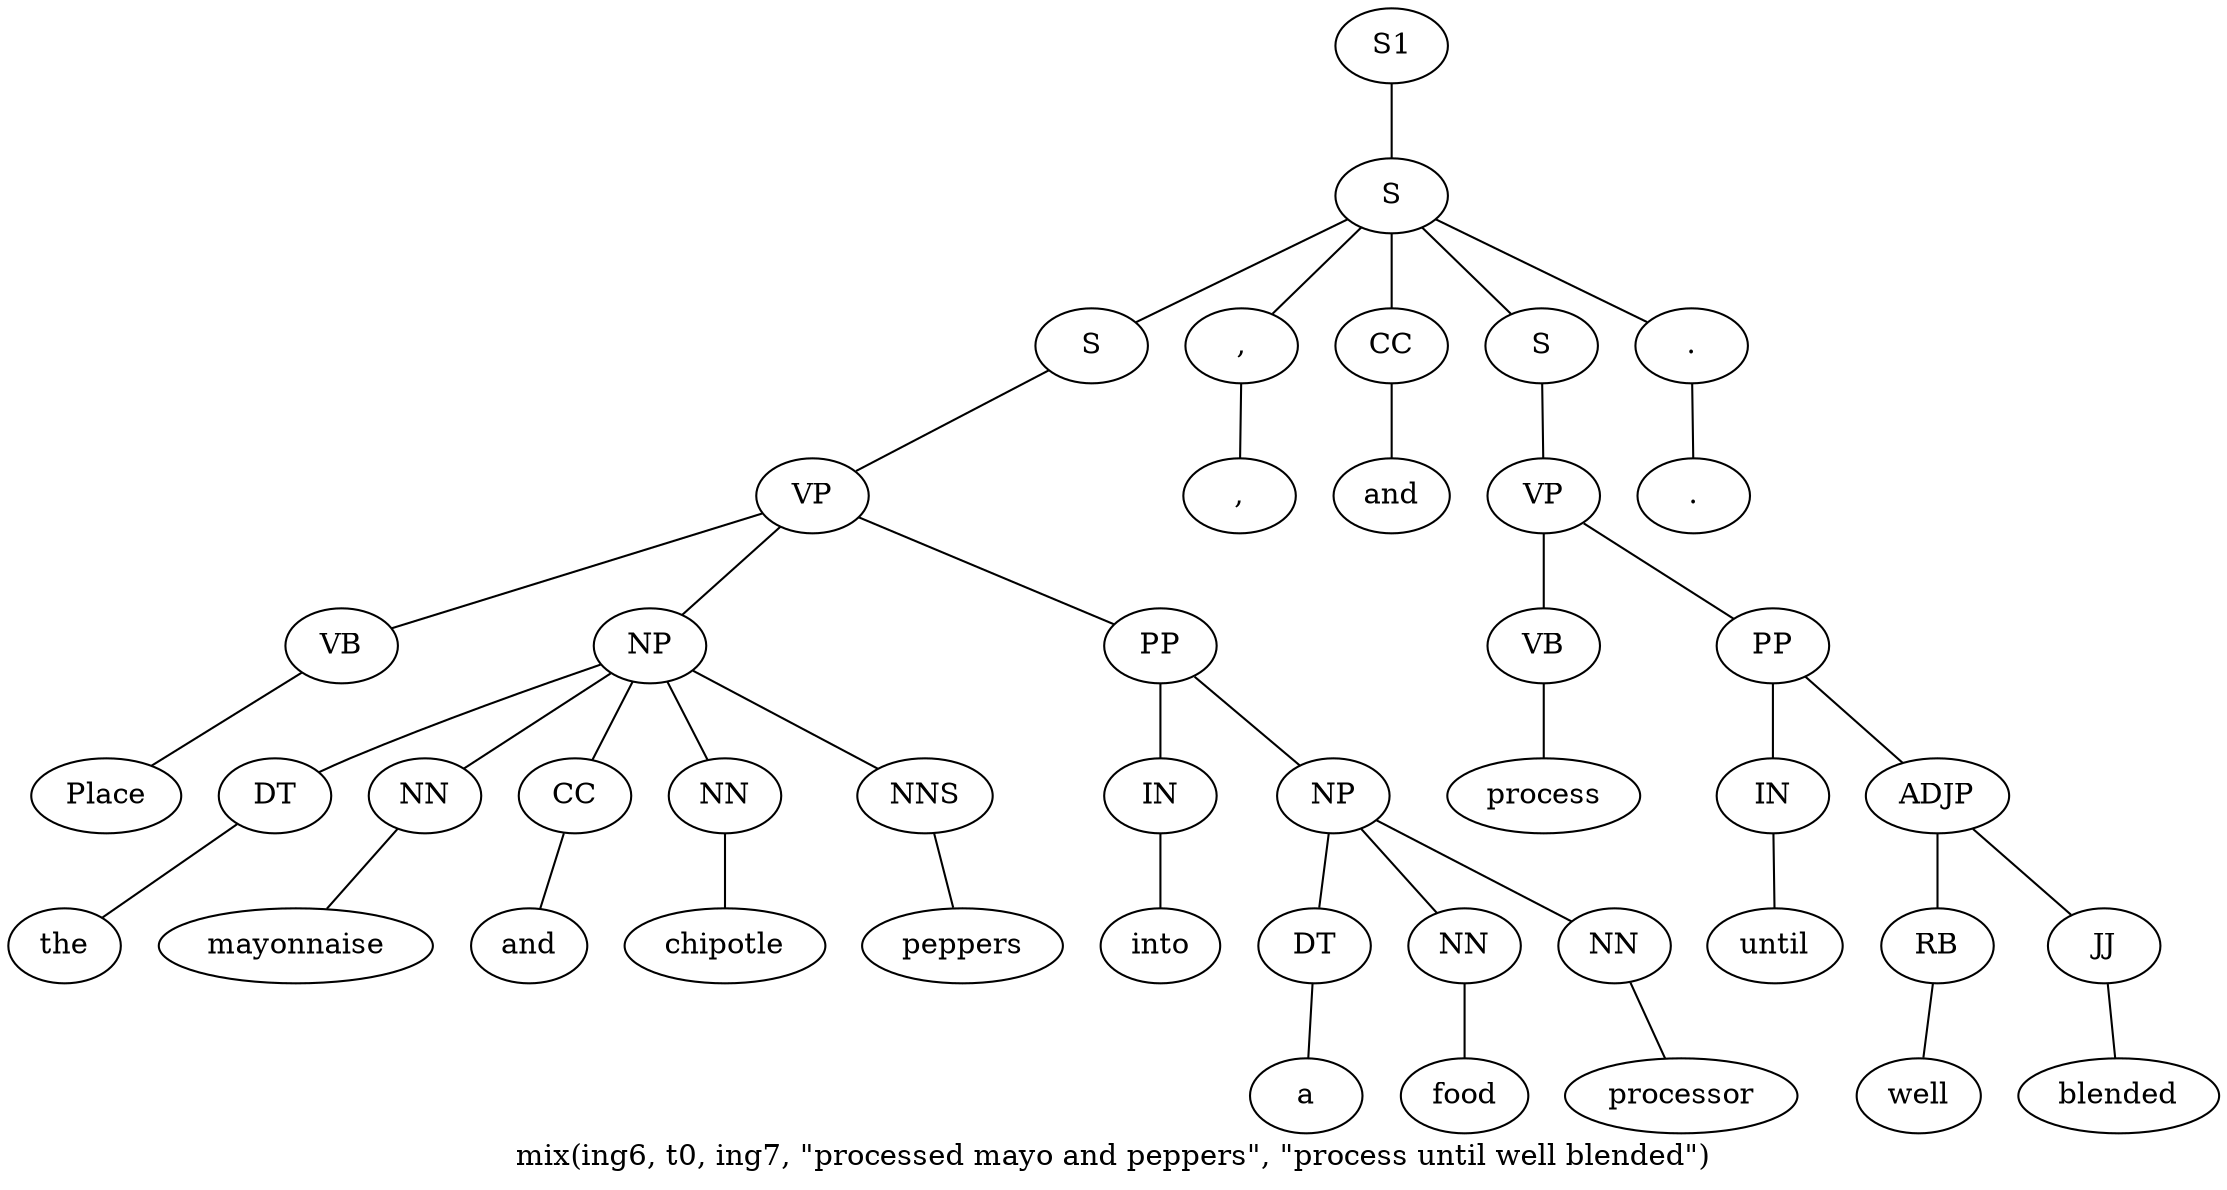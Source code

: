 graph SyntaxGraph {
	label = "mix(ing6, t0, ing7, \"processed mayo and peppers\", \"process until well blended\")";
	Node0 [label="S1"];
	Node1 [label="S"];
	Node2 [label="S"];
	Node3 [label="VP"];
	Node4 [label="VB"];
	Node5 [label="Place"];
	Node6 [label="NP"];
	Node7 [label="DT"];
	Node8 [label="the"];
	Node9 [label="NN"];
	Node10 [label="mayonnaise"];
	Node11 [label="CC"];
	Node12 [label="and"];
	Node13 [label="NN"];
	Node14 [label="chipotle"];
	Node15 [label="NNS"];
	Node16 [label="peppers"];
	Node17 [label="PP"];
	Node18 [label="IN"];
	Node19 [label="into"];
	Node20 [label="NP"];
	Node21 [label="DT"];
	Node22 [label="a"];
	Node23 [label="NN"];
	Node24 [label="food"];
	Node25 [label="NN"];
	Node26 [label="processor"];
	Node27 [label=","];
	Node28 [label=","];
	Node29 [label="CC"];
	Node30 [label="and"];
	Node31 [label="S"];
	Node32 [label="VP"];
	Node33 [label="VB"];
	Node34 [label="process"];
	Node35 [label="PP"];
	Node36 [label="IN"];
	Node37 [label="until"];
	Node38 [label="ADJP"];
	Node39 [label="RB"];
	Node40 [label="well"];
	Node41 [label="JJ"];
	Node42 [label="blended"];
	Node43 [label="."];
	Node44 [label="."];

	Node0 -- Node1;
	Node1 -- Node2;
	Node1 -- Node27;
	Node1 -- Node29;
	Node1 -- Node31;
	Node1 -- Node43;
	Node2 -- Node3;
	Node3 -- Node4;
	Node3 -- Node6;
	Node3 -- Node17;
	Node4 -- Node5;
	Node6 -- Node7;
	Node6 -- Node9;
	Node6 -- Node11;
	Node6 -- Node13;
	Node6 -- Node15;
	Node7 -- Node8;
	Node9 -- Node10;
	Node11 -- Node12;
	Node13 -- Node14;
	Node15 -- Node16;
	Node17 -- Node18;
	Node17 -- Node20;
	Node18 -- Node19;
	Node20 -- Node21;
	Node20 -- Node23;
	Node20 -- Node25;
	Node21 -- Node22;
	Node23 -- Node24;
	Node25 -- Node26;
	Node27 -- Node28;
	Node29 -- Node30;
	Node31 -- Node32;
	Node32 -- Node33;
	Node32 -- Node35;
	Node33 -- Node34;
	Node35 -- Node36;
	Node35 -- Node38;
	Node36 -- Node37;
	Node38 -- Node39;
	Node38 -- Node41;
	Node39 -- Node40;
	Node41 -- Node42;
	Node43 -- Node44;
}